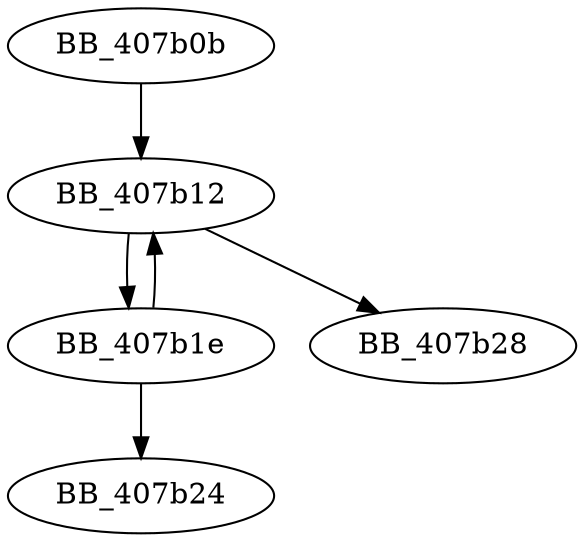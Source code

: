 DiGraph __GET_RTERRMSG{
BB_407b0b->BB_407b12
BB_407b12->BB_407b1e
BB_407b12->BB_407b28
BB_407b1e->BB_407b12
BB_407b1e->BB_407b24
}
